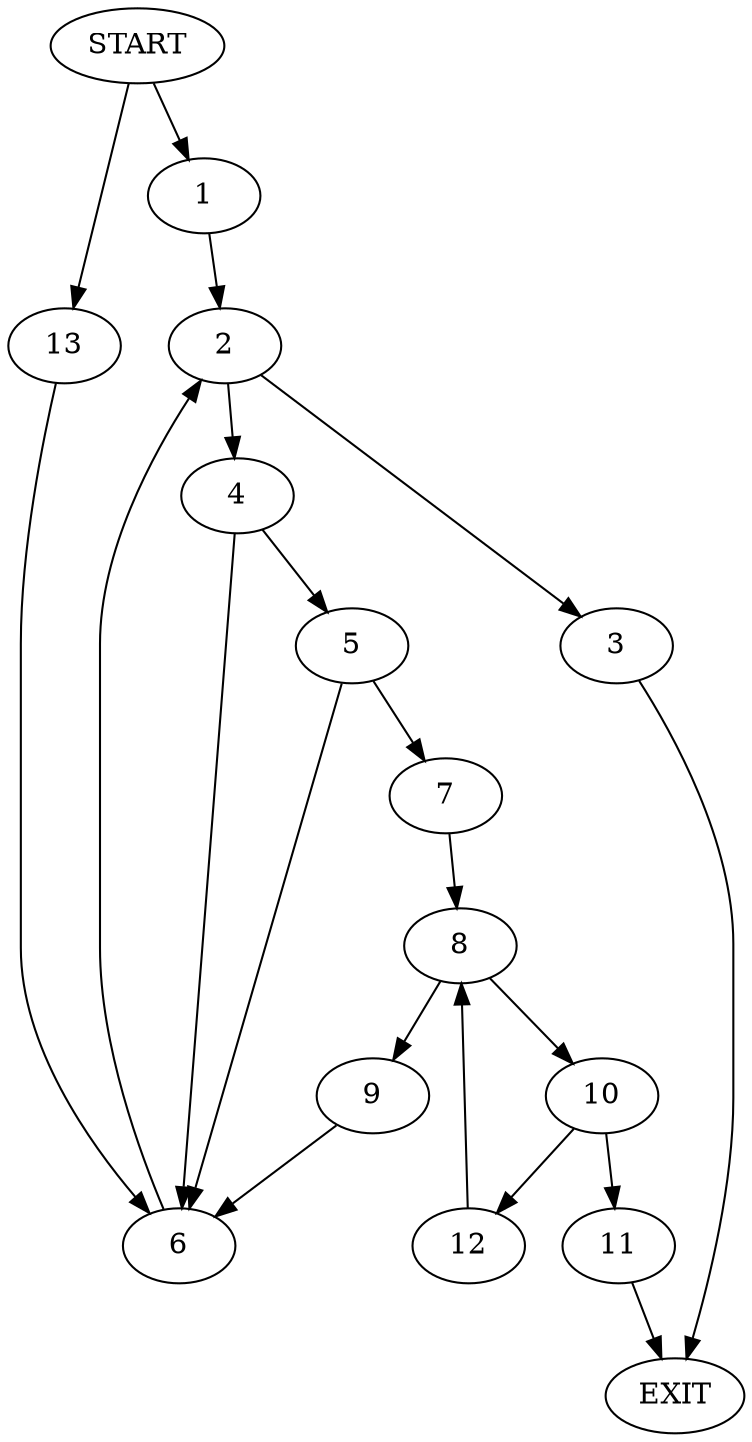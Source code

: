 digraph {
0 [label="START"]
14 [label="EXIT"]
0 -> 1
1 -> 2
2 -> 3
2 -> 4
4 -> 5
4 -> 6
3 -> 14
6 -> 2
5 -> 7
5 -> 6
7 -> 8
8 -> 9
8 -> 10
10 -> 11
10 -> 12
9 -> 6
12 -> 8
11 -> 14
0 -> 13
13 -> 6
}
